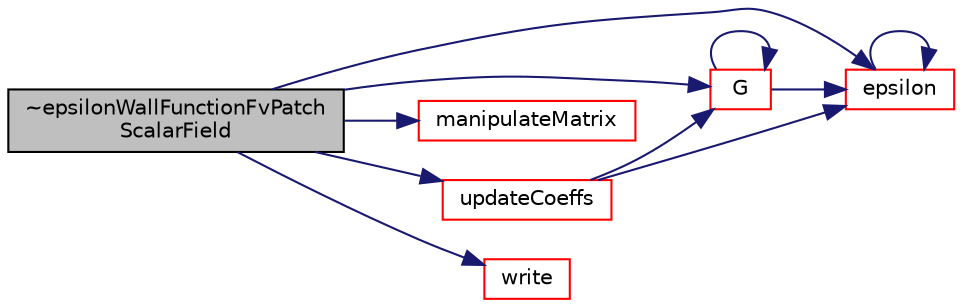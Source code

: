 digraph "~epsilonWallFunctionFvPatchScalarField"
{
  bgcolor="transparent";
  edge [fontname="Helvetica",fontsize="10",labelfontname="Helvetica",labelfontsize="10"];
  node [fontname="Helvetica",fontsize="10",shape=record];
  rankdir="LR";
  Node1 [label="~epsilonWallFunctionFvPatch\lScalarField",height=0.2,width=0.4,color="black", fillcolor="grey75", style="filled", fontcolor="black"];
  Node1 -> Node2 [color="midnightblue",fontsize="10",style="solid",fontname="Helvetica"];
  Node2 [label="epsilon",height=0.2,width=0.4,color="red",URL="$a00673.html#aee152a883b06c60cb9cb233b9773942f",tooltip="Return non-const access to the master&#39;s epsilon field. "];
  Node2 -> Node2 [color="midnightblue",fontsize="10",style="solid",fontname="Helvetica"];
  Node1 -> Node3 [color="midnightblue",fontsize="10",style="solid",fontname="Helvetica"];
  Node3 [label="G",height=0.2,width=0.4,color="red",URL="$a00673.html#aafc30a8b8cdbb2115df92328cf45d5ad",tooltip="Return non-const access to the master&#39;s G field. "];
  Node3 -> Node3 [color="midnightblue",fontsize="10",style="solid",fontname="Helvetica"];
  Node3 -> Node2 [color="midnightblue",fontsize="10",style="solid",fontname="Helvetica"];
  Node1 -> Node4 [color="midnightblue",fontsize="10",style="solid",fontname="Helvetica"];
  Node4 [label="manipulateMatrix",height=0.2,width=0.4,color="red",URL="$a00673.html#a3f0cafc1e1afd9a71ada8385e3fa343a",tooltip="Manipulate matrix. "];
  Node1 -> Node5 [color="midnightblue",fontsize="10",style="solid",fontname="Helvetica"];
  Node5 [label="updateCoeffs",height=0.2,width=0.4,color="red",URL="$a00673.html#a7e24eafac629d3733181cd942d4c902f",tooltip="Update the coefficients associated with the patch field. "];
  Node5 -> Node3 [color="midnightblue",fontsize="10",style="solid",fontname="Helvetica"];
  Node5 -> Node2 [color="midnightblue",fontsize="10",style="solid",fontname="Helvetica"];
  Node1 -> Node6 [color="midnightblue",fontsize="10",style="solid",fontname="Helvetica"];
  Node6 [label="write",height=0.2,width=0.4,color="red",URL="$a00673.html#a0941061ad5a26be83b4107d05750ace6",tooltip="Write. "];
}
